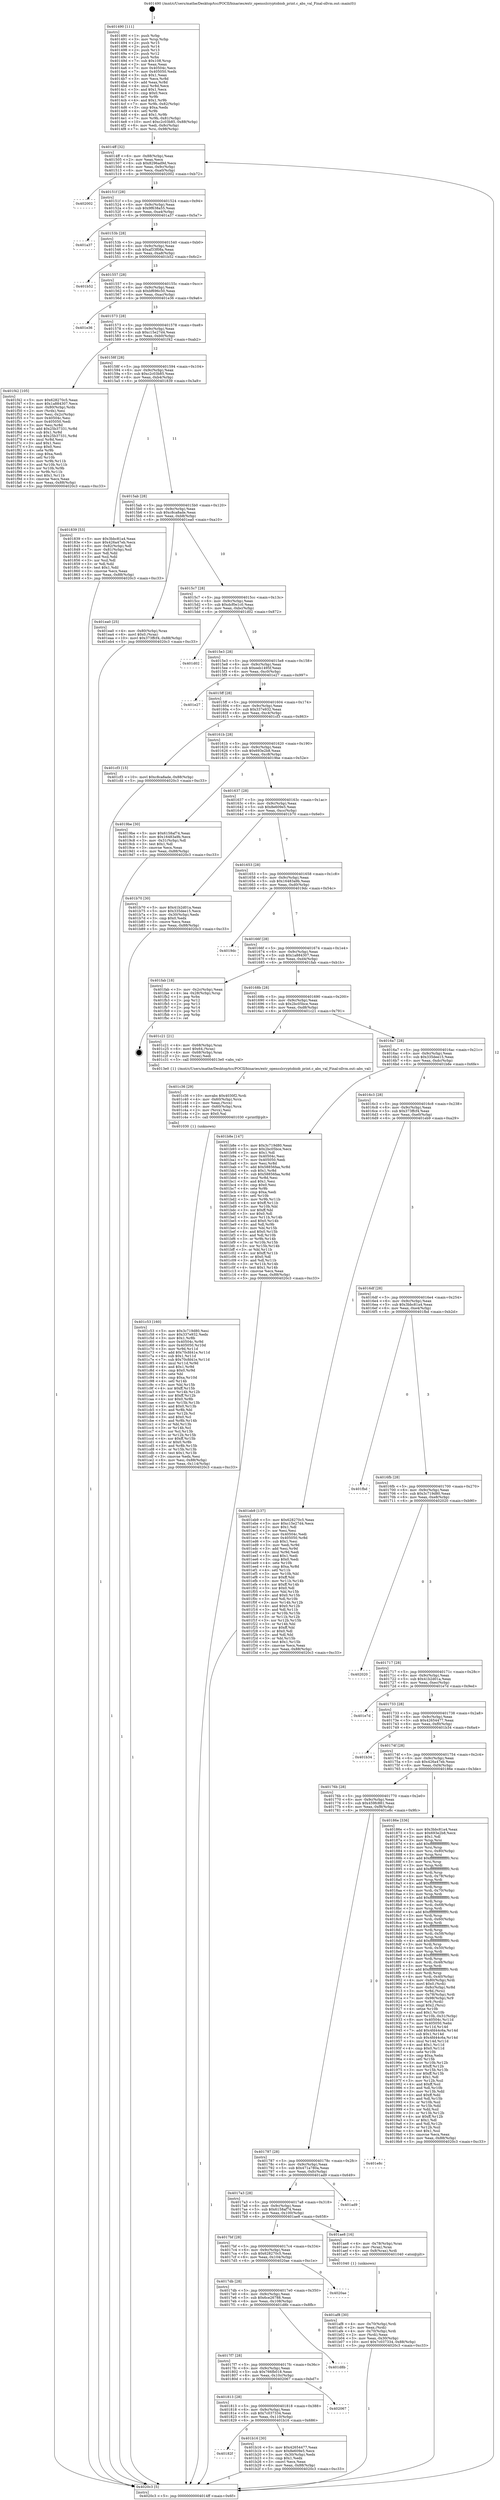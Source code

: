 digraph "0x401490" {
  label = "0x401490 (/mnt/c/Users/mathe/Desktop/tcc/POCII/binaries/extr_opensslcryptobiob_print.c_abs_val_Final-ollvm.out::main(0))"
  labelloc = "t"
  node[shape=record]

  Entry [label="",width=0.3,height=0.3,shape=circle,fillcolor=black,style=filled]
  "0x4014ff" [label="{
     0x4014ff [32]\l
     | [instrs]\l
     &nbsp;&nbsp;0x4014ff \<+6\>: mov -0x88(%rbp),%eax\l
     &nbsp;&nbsp;0x401505 \<+2\>: mov %eax,%ecx\l
     &nbsp;&nbsp;0x401507 \<+6\>: sub $0x8296ad9d,%ecx\l
     &nbsp;&nbsp;0x40150d \<+6\>: mov %eax,-0x9c(%rbp)\l
     &nbsp;&nbsp;0x401513 \<+6\>: mov %ecx,-0xa0(%rbp)\l
     &nbsp;&nbsp;0x401519 \<+6\>: je 0000000000402002 \<main+0xb72\>\l
  }"]
  "0x402002" [label="{
     0x402002\l
  }", style=dashed]
  "0x40151f" [label="{
     0x40151f [28]\l
     | [instrs]\l
     &nbsp;&nbsp;0x40151f \<+5\>: jmp 0000000000401524 \<main+0x94\>\l
     &nbsp;&nbsp;0x401524 \<+6\>: mov -0x9c(%rbp),%eax\l
     &nbsp;&nbsp;0x40152a \<+5\>: sub $0x9f638a55,%eax\l
     &nbsp;&nbsp;0x40152f \<+6\>: mov %eax,-0xa4(%rbp)\l
     &nbsp;&nbsp;0x401535 \<+6\>: je 0000000000401a37 \<main+0x5a7\>\l
  }"]
  Exit [label="",width=0.3,height=0.3,shape=circle,fillcolor=black,style=filled,peripheries=2]
  "0x401a37" [label="{
     0x401a37\l
  }", style=dashed]
  "0x40153b" [label="{
     0x40153b [28]\l
     | [instrs]\l
     &nbsp;&nbsp;0x40153b \<+5\>: jmp 0000000000401540 \<main+0xb0\>\l
     &nbsp;&nbsp;0x401540 \<+6\>: mov -0x9c(%rbp),%eax\l
     &nbsp;&nbsp;0x401546 \<+5\>: sub $0xaf33f08a,%eax\l
     &nbsp;&nbsp;0x40154b \<+6\>: mov %eax,-0xa8(%rbp)\l
     &nbsp;&nbsp;0x401551 \<+6\>: je 0000000000401b52 \<main+0x6c2\>\l
  }"]
  "0x401c53" [label="{
     0x401c53 [160]\l
     | [instrs]\l
     &nbsp;&nbsp;0x401c53 \<+5\>: mov $0x3c719d80,%esi\l
     &nbsp;&nbsp;0x401c58 \<+5\>: mov $0x337e932,%edx\l
     &nbsp;&nbsp;0x401c5d \<+3\>: mov $0x1,%r8b\l
     &nbsp;&nbsp;0x401c60 \<+8\>: mov 0x40504c,%r9d\l
     &nbsp;&nbsp;0x401c68 \<+8\>: mov 0x405050,%r10d\l
     &nbsp;&nbsp;0x401c70 \<+3\>: mov %r9d,%r11d\l
     &nbsp;&nbsp;0x401c73 \<+7\>: add $0x70cfd41e,%r11d\l
     &nbsp;&nbsp;0x401c7a \<+4\>: sub $0x1,%r11d\l
     &nbsp;&nbsp;0x401c7e \<+7\>: sub $0x70cfd41e,%r11d\l
     &nbsp;&nbsp;0x401c85 \<+4\>: imul %r11d,%r9d\l
     &nbsp;&nbsp;0x401c89 \<+4\>: and $0x1,%r9d\l
     &nbsp;&nbsp;0x401c8d \<+4\>: cmp $0x0,%r9d\l
     &nbsp;&nbsp;0x401c91 \<+3\>: sete %bl\l
     &nbsp;&nbsp;0x401c94 \<+4\>: cmp $0xa,%r10d\l
     &nbsp;&nbsp;0x401c98 \<+4\>: setl %r14b\l
     &nbsp;&nbsp;0x401c9c \<+3\>: mov %bl,%r15b\l
     &nbsp;&nbsp;0x401c9f \<+4\>: xor $0xff,%r15b\l
     &nbsp;&nbsp;0x401ca3 \<+3\>: mov %r14b,%r12b\l
     &nbsp;&nbsp;0x401ca6 \<+4\>: xor $0xff,%r12b\l
     &nbsp;&nbsp;0x401caa \<+4\>: xor $0x0,%r8b\l
     &nbsp;&nbsp;0x401cae \<+3\>: mov %r15b,%r13b\l
     &nbsp;&nbsp;0x401cb1 \<+4\>: and $0x0,%r13b\l
     &nbsp;&nbsp;0x401cb5 \<+3\>: and %r8b,%bl\l
     &nbsp;&nbsp;0x401cb8 \<+3\>: mov %r12b,%cl\l
     &nbsp;&nbsp;0x401cbb \<+3\>: and $0x0,%cl\l
     &nbsp;&nbsp;0x401cbe \<+3\>: and %r8b,%r14b\l
     &nbsp;&nbsp;0x401cc1 \<+3\>: or %bl,%r13b\l
     &nbsp;&nbsp;0x401cc4 \<+3\>: or %r14b,%cl\l
     &nbsp;&nbsp;0x401cc7 \<+3\>: xor %cl,%r13b\l
     &nbsp;&nbsp;0x401cca \<+3\>: or %r12b,%r15b\l
     &nbsp;&nbsp;0x401ccd \<+4\>: xor $0xff,%r15b\l
     &nbsp;&nbsp;0x401cd1 \<+4\>: or $0x0,%r8b\l
     &nbsp;&nbsp;0x401cd5 \<+3\>: and %r8b,%r15b\l
     &nbsp;&nbsp;0x401cd8 \<+3\>: or %r15b,%r13b\l
     &nbsp;&nbsp;0x401cdb \<+4\>: test $0x1,%r13b\l
     &nbsp;&nbsp;0x401cdf \<+3\>: cmovne %edx,%esi\l
     &nbsp;&nbsp;0x401ce2 \<+6\>: mov %esi,-0x88(%rbp)\l
     &nbsp;&nbsp;0x401ce8 \<+6\>: mov %eax,-0x114(%rbp)\l
     &nbsp;&nbsp;0x401cee \<+5\>: jmp 00000000004020c3 \<main+0xc33\>\l
  }"]
  "0x401b52" [label="{
     0x401b52\l
  }", style=dashed]
  "0x401557" [label="{
     0x401557 [28]\l
     | [instrs]\l
     &nbsp;&nbsp;0x401557 \<+5\>: jmp 000000000040155c \<main+0xcc\>\l
     &nbsp;&nbsp;0x40155c \<+6\>: mov -0x9c(%rbp),%eax\l
     &nbsp;&nbsp;0x401562 \<+5\>: sub $0xbf696c50,%eax\l
     &nbsp;&nbsp;0x401567 \<+6\>: mov %eax,-0xac(%rbp)\l
     &nbsp;&nbsp;0x40156d \<+6\>: je 0000000000401e36 \<main+0x9a6\>\l
  }"]
  "0x401c36" [label="{
     0x401c36 [29]\l
     | [instrs]\l
     &nbsp;&nbsp;0x401c36 \<+10\>: movabs $0x4030f2,%rdi\l
     &nbsp;&nbsp;0x401c40 \<+4\>: mov -0x60(%rbp),%rcx\l
     &nbsp;&nbsp;0x401c44 \<+2\>: mov %eax,(%rcx)\l
     &nbsp;&nbsp;0x401c46 \<+4\>: mov -0x60(%rbp),%rcx\l
     &nbsp;&nbsp;0x401c4a \<+2\>: mov (%rcx),%esi\l
     &nbsp;&nbsp;0x401c4c \<+2\>: mov $0x0,%al\l
     &nbsp;&nbsp;0x401c4e \<+5\>: call 0000000000401030 \<printf@plt\>\l
     | [calls]\l
     &nbsp;&nbsp;0x401030 \{1\} (unknown)\l
  }"]
  "0x401e36" [label="{
     0x401e36\l
  }", style=dashed]
  "0x401573" [label="{
     0x401573 [28]\l
     | [instrs]\l
     &nbsp;&nbsp;0x401573 \<+5\>: jmp 0000000000401578 \<main+0xe8\>\l
     &nbsp;&nbsp;0x401578 \<+6\>: mov -0x9c(%rbp),%eax\l
     &nbsp;&nbsp;0x40157e \<+5\>: sub $0xc15e27d4,%eax\l
     &nbsp;&nbsp;0x401583 \<+6\>: mov %eax,-0xb0(%rbp)\l
     &nbsp;&nbsp;0x401589 \<+6\>: je 0000000000401f42 \<main+0xab2\>\l
  }"]
  "0x40182f" [label="{
     0x40182f\l
  }", style=dashed]
  "0x401f42" [label="{
     0x401f42 [105]\l
     | [instrs]\l
     &nbsp;&nbsp;0x401f42 \<+5\>: mov $0x628270c5,%eax\l
     &nbsp;&nbsp;0x401f47 \<+5\>: mov $0x1a884307,%ecx\l
     &nbsp;&nbsp;0x401f4c \<+4\>: mov -0x80(%rbp),%rdx\l
     &nbsp;&nbsp;0x401f50 \<+2\>: mov (%rdx),%esi\l
     &nbsp;&nbsp;0x401f52 \<+3\>: mov %esi,-0x2c(%rbp)\l
     &nbsp;&nbsp;0x401f55 \<+7\>: mov 0x40504c,%esi\l
     &nbsp;&nbsp;0x401f5c \<+7\>: mov 0x405050,%edi\l
     &nbsp;&nbsp;0x401f63 \<+3\>: mov %esi,%r8d\l
     &nbsp;&nbsp;0x401f66 \<+7\>: add $0x25b37331,%r8d\l
     &nbsp;&nbsp;0x401f6d \<+4\>: sub $0x1,%r8d\l
     &nbsp;&nbsp;0x401f71 \<+7\>: sub $0x25b37331,%r8d\l
     &nbsp;&nbsp;0x401f78 \<+4\>: imul %r8d,%esi\l
     &nbsp;&nbsp;0x401f7c \<+3\>: and $0x1,%esi\l
     &nbsp;&nbsp;0x401f7f \<+3\>: cmp $0x0,%esi\l
     &nbsp;&nbsp;0x401f82 \<+4\>: sete %r9b\l
     &nbsp;&nbsp;0x401f86 \<+3\>: cmp $0xa,%edi\l
     &nbsp;&nbsp;0x401f89 \<+4\>: setl %r10b\l
     &nbsp;&nbsp;0x401f8d \<+3\>: mov %r9b,%r11b\l
     &nbsp;&nbsp;0x401f90 \<+3\>: and %r10b,%r11b\l
     &nbsp;&nbsp;0x401f93 \<+3\>: xor %r10b,%r9b\l
     &nbsp;&nbsp;0x401f96 \<+3\>: or %r9b,%r11b\l
     &nbsp;&nbsp;0x401f99 \<+4\>: test $0x1,%r11b\l
     &nbsp;&nbsp;0x401f9d \<+3\>: cmovne %ecx,%eax\l
     &nbsp;&nbsp;0x401fa0 \<+6\>: mov %eax,-0x88(%rbp)\l
     &nbsp;&nbsp;0x401fa6 \<+5\>: jmp 00000000004020c3 \<main+0xc33\>\l
  }"]
  "0x40158f" [label="{
     0x40158f [28]\l
     | [instrs]\l
     &nbsp;&nbsp;0x40158f \<+5\>: jmp 0000000000401594 \<main+0x104\>\l
     &nbsp;&nbsp;0x401594 \<+6\>: mov -0x9c(%rbp),%eax\l
     &nbsp;&nbsp;0x40159a \<+5\>: sub $0xc2c03b85,%eax\l
     &nbsp;&nbsp;0x40159f \<+6\>: mov %eax,-0xb4(%rbp)\l
     &nbsp;&nbsp;0x4015a5 \<+6\>: je 0000000000401839 \<main+0x3a9\>\l
  }"]
  "0x401b16" [label="{
     0x401b16 [30]\l
     | [instrs]\l
     &nbsp;&nbsp;0x401b16 \<+5\>: mov $0x42654477,%eax\l
     &nbsp;&nbsp;0x401b1b \<+5\>: mov $0x8e609e5,%ecx\l
     &nbsp;&nbsp;0x401b20 \<+3\>: mov -0x30(%rbp),%edx\l
     &nbsp;&nbsp;0x401b23 \<+3\>: cmp $0x1,%edx\l
     &nbsp;&nbsp;0x401b26 \<+3\>: cmovl %ecx,%eax\l
     &nbsp;&nbsp;0x401b29 \<+6\>: mov %eax,-0x88(%rbp)\l
     &nbsp;&nbsp;0x401b2f \<+5\>: jmp 00000000004020c3 \<main+0xc33\>\l
  }"]
  "0x401839" [label="{
     0x401839 [53]\l
     | [instrs]\l
     &nbsp;&nbsp;0x401839 \<+5\>: mov $0x3bbc81a4,%eax\l
     &nbsp;&nbsp;0x40183e \<+5\>: mov $0x426a47eb,%ecx\l
     &nbsp;&nbsp;0x401843 \<+6\>: mov -0x82(%rbp),%dl\l
     &nbsp;&nbsp;0x401849 \<+7\>: mov -0x81(%rbp),%sil\l
     &nbsp;&nbsp;0x401850 \<+3\>: mov %dl,%dil\l
     &nbsp;&nbsp;0x401853 \<+3\>: and %sil,%dil\l
     &nbsp;&nbsp;0x401856 \<+3\>: xor %sil,%dl\l
     &nbsp;&nbsp;0x401859 \<+3\>: or %dl,%dil\l
     &nbsp;&nbsp;0x40185c \<+4\>: test $0x1,%dil\l
     &nbsp;&nbsp;0x401860 \<+3\>: cmovne %ecx,%eax\l
     &nbsp;&nbsp;0x401863 \<+6\>: mov %eax,-0x88(%rbp)\l
     &nbsp;&nbsp;0x401869 \<+5\>: jmp 00000000004020c3 \<main+0xc33\>\l
  }"]
  "0x4015ab" [label="{
     0x4015ab [28]\l
     | [instrs]\l
     &nbsp;&nbsp;0x4015ab \<+5\>: jmp 00000000004015b0 \<main+0x120\>\l
     &nbsp;&nbsp;0x4015b0 \<+6\>: mov -0x9c(%rbp),%eax\l
     &nbsp;&nbsp;0x4015b6 \<+5\>: sub $0xc8ca8ade,%eax\l
     &nbsp;&nbsp;0x4015bb \<+6\>: mov %eax,-0xb8(%rbp)\l
     &nbsp;&nbsp;0x4015c1 \<+6\>: je 0000000000401ea0 \<main+0xa10\>\l
  }"]
  "0x4020c3" [label="{
     0x4020c3 [5]\l
     | [instrs]\l
     &nbsp;&nbsp;0x4020c3 \<+5\>: jmp 00000000004014ff \<main+0x6f\>\l
  }"]
  "0x401490" [label="{
     0x401490 [111]\l
     | [instrs]\l
     &nbsp;&nbsp;0x401490 \<+1\>: push %rbp\l
     &nbsp;&nbsp;0x401491 \<+3\>: mov %rsp,%rbp\l
     &nbsp;&nbsp;0x401494 \<+2\>: push %r15\l
     &nbsp;&nbsp;0x401496 \<+2\>: push %r14\l
     &nbsp;&nbsp;0x401498 \<+2\>: push %r13\l
     &nbsp;&nbsp;0x40149a \<+2\>: push %r12\l
     &nbsp;&nbsp;0x40149c \<+1\>: push %rbx\l
     &nbsp;&nbsp;0x40149d \<+7\>: sub $0x108,%rsp\l
     &nbsp;&nbsp;0x4014a4 \<+2\>: xor %eax,%eax\l
     &nbsp;&nbsp;0x4014a6 \<+7\>: mov 0x40504c,%ecx\l
     &nbsp;&nbsp;0x4014ad \<+7\>: mov 0x405050,%edx\l
     &nbsp;&nbsp;0x4014b4 \<+3\>: sub $0x1,%eax\l
     &nbsp;&nbsp;0x4014b7 \<+3\>: mov %ecx,%r8d\l
     &nbsp;&nbsp;0x4014ba \<+3\>: add %eax,%r8d\l
     &nbsp;&nbsp;0x4014bd \<+4\>: imul %r8d,%ecx\l
     &nbsp;&nbsp;0x4014c1 \<+3\>: and $0x1,%ecx\l
     &nbsp;&nbsp;0x4014c4 \<+3\>: cmp $0x0,%ecx\l
     &nbsp;&nbsp;0x4014c7 \<+4\>: sete %r9b\l
     &nbsp;&nbsp;0x4014cb \<+4\>: and $0x1,%r9b\l
     &nbsp;&nbsp;0x4014cf \<+7\>: mov %r9b,-0x82(%rbp)\l
     &nbsp;&nbsp;0x4014d6 \<+3\>: cmp $0xa,%edx\l
     &nbsp;&nbsp;0x4014d9 \<+4\>: setl %r9b\l
     &nbsp;&nbsp;0x4014dd \<+4\>: and $0x1,%r9b\l
     &nbsp;&nbsp;0x4014e1 \<+7\>: mov %r9b,-0x81(%rbp)\l
     &nbsp;&nbsp;0x4014e8 \<+10\>: movl $0xc2c03b85,-0x88(%rbp)\l
     &nbsp;&nbsp;0x4014f2 \<+6\>: mov %edi,-0x8c(%rbp)\l
     &nbsp;&nbsp;0x4014f8 \<+7\>: mov %rsi,-0x98(%rbp)\l
  }"]
  "0x401813" [label="{
     0x401813 [28]\l
     | [instrs]\l
     &nbsp;&nbsp;0x401813 \<+5\>: jmp 0000000000401818 \<main+0x388\>\l
     &nbsp;&nbsp;0x401818 \<+6\>: mov -0x9c(%rbp),%eax\l
     &nbsp;&nbsp;0x40181e \<+5\>: sub $0x7c037334,%eax\l
     &nbsp;&nbsp;0x401823 \<+6\>: mov %eax,-0x110(%rbp)\l
     &nbsp;&nbsp;0x401829 \<+6\>: je 0000000000401b16 \<main+0x686\>\l
  }"]
  "0x401ea0" [label="{
     0x401ea0 [25]\l
     | [instrs]\l
     &nbsp;&nbsp;0x401ea0 \<+4\>: mov -0x80(%rbp),%rax\l
     &nbsp;&nbsp;0x401ea4 \<+6\>: movl $0x0,(%rax)\l
     &nbsp;&nbsp;0x401eaa \<+10\>: movl $0x373ffcf4,-0x88(%rbp)\l
     &nbsp;&nbsp;0x401eb4 \<+5\>: jmp 00000000004020c3 \<main+0xc33\>\l
  }"]
  "0x4015c7" [label="{
     0x4015c7 [28]\l
     | [instrs]\l
     &nbsp;&nbsp;0x4015c7 \<+5\>: jmp 00000000004015cc \<main+0x13c\>\l
     &nbsp;&nbsp;0x4015cc \<+6\>: mov -0x9c(%rbp),%eax\l
     &nbsp;&nbsp;0x4015d2 \<+5\>: sub $0xdcf0e1c0,%eax\l
     &nbsp;&nbsp;0x4015d7 \<+6\>: mov %eax,-0xbc(%rbp)\l
     &nbsp;&nbsp;0x4015dd \<+6\>: je 0000000000401d02 \<main+0x872\>\l
  }"]
  "0x402067" [label="{
     0x402067\l
  }", style=dashed]
  "0x401d02" [label="{
     0x401d02\l
  }", style=dashed]
  "0x4015e3" [label="{
     0x4015e3 [28]\l
     | [instrs]\l
     &nbsp;&nbsp;0x4015e3 \<+5\>: jmp 00000000004015e8 \<main+0x158\>\l
     &nbsp;&nbsp;0x4015e8 \<+6\>: mov -0x9c(%rbp),%eax\l
     &nbsp;&nbsp;0x4015ee \<+5\>: sub $0xeeb1495f,%eax\l
     &nbsp;&nbsp;0x4015f3 \<+6\>: mov %eax,-0xc0(%rbp)\l
     &nbsp;&nbsp;0x4015f9 \<+6\>: je 0000000000401e27 \<main+0x997\>\l
  }"]
  "0x4017f7" [label="{
     0x4017f7 [28]\l
     | [instrs]\l
     &nbsp;&nbsp;0x4017f7 \<+5\>: jmp 00000000004017fc \<main+0x36c\>\l
     &nbsp;&nbsp;0x4017fc \<+6\>: mov -0x9c(%rbp),%eax\l
     &nbsp;&nbsp;0x401802 \<+5\>: sub $0x766fb018,%eax\l
     &nbsp;&nbsp;0x401807 \<+6\>: mov %eax,-0x10c(%rbp)\l
     &nbsp;&nbsp;0x40180d \<+6\>: je 0000000000402067 \<main+0xbd7\>\l
  }"]
  "0x401e27" [label="{
     0x401e27\l
  }", style=dashed]
  "0x4015ff" [label="{
     0x4015ff [28]\l
     | [instrs]\l
     &nbsp;&nbsp;0x4015ff \<+5\>: jmp 0000000000401604 \<main+0x174\>\l
     &nbsp;&nbsp;0x401604 \<+6\>: mov -0x9c(%rbp),%eax\l
     &nbsp;&nbsp;0x40160a \<+5\>: sub $0x337e932,%eax\l
     &nbsp;&nbsp;0x40160f \<+6\>: mov %eax,-0xc4(%rbp)\l
     &nbsp;&nbsp;0x401615 \<+6\>: je 0000000000401cf3 \<main+0x863\>\l
  }"]
  "0x401d8b" [label="{
     0x401d8b\l
  }", style=dashed]
  "0x401cf3" [label="{
     0x401cf3 [15]\l
     | [instrs]\l
     &nbsp;&nbsp;0x401cf3 \<+10\>: movl $0xc8ca8ade,-0x88(%rbp)\l
     &nbsp;&nbsp;0x401cfd \<+5\>: jmp 00000000004020c3 \<main+0xc33\>\l
  }"]
  "0x40161b" [label="{
     0x40161b [28]\l
     | [instrs]\l
     &nbsp;&nbsp;0x40161b \<+5\>: jmp 0000000000401620 \<main+0x190\>\l
     &nbsp;&nbsp;0x401620 \<+6\>: mov -0x9c(%rbp),%eax\l
     &nbsp;&nbsp;0x401626 \<+5\>: sub $0x693e2b8,%eax\l
     &nbsp;&nbsp;0x40162b \<+6\>: mov %eax,-0xc8(%rbp)\l
     &nbsp;&nbsp;0x401631 \<+6\>: je 00000000004019be \<main+0x52e\>\l
  }"]
  "0x4017db" [label="{
     0x4017db [28]\l
     | [instrs]\l
     &nbsp;&nbsp;0x4017db \<+5\>: jmp 00000000004017e0 \<main+0x350\>\l
     &nbsp;&nbsp;0x4017e0 \<+6\>: mov -0x9c(%rbp),%eax\l
     &nbsp;&nbsp;0x4017e6 \<+5\>: sub $0x6ce26788,%eax\l
     &nbsp;&nbsp;0x4017eb \<+6\>: mov %eax,-0x108(%rbp)\l
     &nbsp;&nbsp;0x4017f1 \<+6\>: je 0000000000401d8b \<main+0x8fb\>\l
  }"]
  "0x4019be" [label="{
     0x4019be [30]\l
     | [instrs]\l
     &nbsp;&nbsp;0x4019be \<+5\>: mov $0x6158af74,%eax\l
     &nbsp;&nbsp;0x4019c3 \<+5\>: mov $0x16483a9b,%ecx\l
     &nbsp;&nbsp;0x4019c8 \<+3\>: mov -0x31(%rbp),%dl\l
     &nbsp;&nbsp;0x4019cb \<+3\>: test $0x1,%dl\l
     &nbsp;&nbsp;0x4019ce \<+3\>: cmovne %ecx,%eax\l
     &nbsp;&nbsp;0x4019d1 \<+6\>: mov %eax,-0x88(%rbp)\l
     &nbsp;&nbsp;0x4019d7 \<+5\>: jmp 00000000004020c3 \<main+0xc33\>\l
  }"]
  "0x401637" [label="{
     0x401637 [28]\l
     | [instrs]\l
     &nbsp;&nbsp;0x401637 \<+5\>: jmp 000000000040163c \<main+0x1ac\>\l
     &nbsp;&nbsp;0x40163c \<+6\>: mov -0x9c(%rbp),%eax\l
     &nbsp;&nbsp;0x401642 \<+5\>: sub $0x8e609e5,%eax\l
     &nbsp;&nbsp;0x401647 \<+6\>: mov %eax,-0xcc(%rbp)\l
     &nbsp;&nbsp;0x40164d \<+6\>: je 0000000000401b70 \<main+0x6e0\>\l
  }"]
  "0x4020ae" [label="{
     0x4020ae\l
  }", style=dashed]
  "0x401b70" [label="{
     0x401b70 [30]\l
     | [instrs]\l
     &nbsp;&nbsp;0x401b70 \<+5\>: mov $0x41b2d01a,%eax\l
     &nbsp;&nbsp;0x401b75 \<+5\>: mov $0x335dee15,%ecx\l
     &nbsp;&nbsp;0x401b7a \<+3\>: mov -0x30(%rbp),%edx\l
     &nbsp;&nbsp;0x401b7d \<+3\>: cmp $0x0,%edx\l
     &nbsp;&nbsp;0x401b80 \<+3\>: cmove %ecx,%eax\l
     &nbsp;&nbsp;0x401b83 \<+6\>: mov %eax,-0x88(%rbp)\l
     &nbsp;&nbsp;0x401b89 \<+5\>: jmp 00000000004020c3 \<main+0xc33\>\l
  }"]
  "0x401653" [label="{
     0x401653 [28]\l
     | [instrs]\l
     &nbsp;&nbsp;0x401653 \<+5\>: jmp 0000000000401658 \<main+0x1c8\>\l
     &nbsp;&nbsp;0x401658 \<+6\>: mov -0x9c(%rbp),%eax\l
     &nbsp;&nbsp;0x40165e \<+5\>: sub $0x16483a9b,%eax\l
     &nbsp;&nbsp;0x401663 \<+6\>: mov %eax,-0xd0(%rbp)\l
     &nbsp;&nbsp;0x401669 \<+6\>: je 00000000004019dc \<main+0x54c\>\l
  }"]
  "0x401af8" [label="{
     0x401af8 [30]\l
     | [instrs]\l
     &nbsp;&nbsp;0x401af8 \<+4\>: mov -0x70(%rbp),%rdi\l
     &nbsp;&nbsp;0x401afc \<+2\>: mov %eax,(%rdi)\l
     &nbsp;&nbsp;0x401afe \<+4\>: mov -0x70(%rbp),%rdi\l
     &nbsp;&nbsp;0x401b02 \<+2\>: mov (%rdi),%eax\l
     &nbsp;&nbsp;0x401b04 \<+3\>: mov %eax,-0x30(%rbp)\l
     &nbsp;&nbsp;0x401b07 \<+10\>: movl $0x7c037334,-0x88(%rbp)\l
     &nbsp;&nbsp;0x401b11 \<+5\>: jmp 00000000004020c3 \<main+0xc33\>\l
  }"]
  "0x4019dc" [label="{
     0x4019dc\l
  }", style=dashed]
  "0x40166f" [label="{
     0x40166f [28]\l
     | [instrs]\l
     &nbsp;&nbsp;0x40166f \<+5\>: jmp 0000000000401674 \<main+0x1e4\>\l
     &nbsp;&nbsp;0x401674 \<+6\>: mov -0x9c(%rbp),%eax\l
     &nbsp;&nbsp;0x40167a \<+5\>: sub $0x1a884307,%eax\l
     &nbsp;&nbsp;0x40167f \<+6\>: mov %eax,-0xd4(%rbp)\l
     &nbsp;&nbsp;0x401685 \<+6\>: je 0000000000401fab \<main+0xb1b\>\l
  }"]
  "0x4017bf" [label="{
     0x4017bf [28]\l
     | [instrs]\l
     &nbsp;&nbsp;0x4017bf \<+5\>: jmp 00000000004017c4 \<main+0x334\>\l
     &nbsp;&nbsp;0x4017c4 \<+6\>: mov -0x9c(%rbp),%eax\l
     &nbsp;&nbsp;0x4017ca \<+5\>: sub $0x628270c5,%eax\l
     &nbsp;&nbsp;0x4017cf \<+6\>: mov %eax,-0x104(%rbp)\l
     &nbsp;&nbsp;0x4017d5 \<+6\>: je 00000000004020ae \<main+0xc1e\>\l
  }"]
  "0x401fab" [label="{
     0x401fab [18]\l
     | [instrs]\l
     &nbsp;&nbsp;0x401fab \<+3\>: mov -0x2c(%rbp),%eax\l
     &nbsp;&nbsp;0x401fae \<+4\>: lea -0x28(%rbp),%rsp\l
     &nbsp;&nbsp;0x401fb2 \<+1\>: pop %rbx\l
     &nbsp;&nbsp;0x401fb3 \<+2\>: pop %r12\l
     &nbsp;&nbsp;0x401fb5 \<+2\>: pop %r13\l
     &nbsp;&nbsp;0x401fb7 \<+2\>: pop %r14\l
     &nbsp;&nbsp;0x401fb9 \<+2\>: pop %r15\l
     &nbsp;&nbsp;0x401fbb \<+1\>: pop %rbp\l
     &nbsp;&nbsp;0x401fbc \<+1\>: ret\l
  }"]
  "0x40168b" [label="{
     0x40168b [28]\l
     | [instrs]\l
     &nbsp;&nbsp;0x40168b \<+5\>: jmp 0000000000401690 \<main+0x200\>\l
     &nbsp;&nbsp;0x401690 \<+6\>: mov -0x9c(%rbp),%eax\l
     &nbsp;&nbsp;0x401696 \<+5\>: sub $0x2bc05bce,%eax\l
     &nbsp;&nbsp;0x40169b \<+6\>: mov %eax,-0xd8(%rbp)\l
     &nbsp;&nbsp;0x4016a1 \<+6\>: je 0000000000401c21 \<main+0x791\>\l
  }"]
  "0x401ae8" [label="{
     0x401ae8 [16]\l
     | [instrs]\l
     &nbsp;&nbsp;0x401ae8 \<+4\>: mov -0x78(%rbp),%rax\l
     &nbsp;&nbsp;0x401aec \<+3\>: mov (%rax),%rax\l
     &nbsp;&nbsp;0x401aef \<+4\>: mov 0x8(%rax),%rdi\l
     &nbsp;&nbsp;0x401af3 \<+5\>: call 0000000000401040 \<atoi@plt\>\l
     | [calls]\l
     &nbsp;&nbsp;0x401040 \{1\} (unknown)\l
  }"]
  "0x401c21" [label="{
     0x401c21 [21]\l
     | [instrs]\l
     &nbsp;&nbsp;0x401c21 \<+4\>: mov -0x68(%rbp),%rax\l
     &nbsp;&nbsp;0x401c25 \<+6\>: movl $0x64,(%rax)\l
     &nbsp;&nbsp;0x401c2b \<+4\>: mov -0x68(%rbp),%rax\l
     &nbsp;&nbsp;0x401c2f \<+2\>: mov (%rax),%edi\l
     &nbsp;&nbsp;0x401c31 \<+5\>: call 00000000004013e0 \<abs_val\>\l
     | [calls]\l
     &nbsp;&nbsp;0x4013e0 \{1\} (/mnt/c/Users/mathe/Desktop/tcc/POCII/binaries/extr_opensslcryptobiob_print.c_abs_val_Final-ollvm.out::abs_val)\l
  }"]
  "0x4016a7" [label="{
     0x4016a7 [28]\l
     | [instrs]\l
     &nbsp;&nbsp;0x4016a7 \<+5\>: jmp 00000000004016ac \<main+0x21c\>\l
     &nbsp;&nbsp;0x4016ac \<+6\>: mov -0x9c(%rbp),%eax\l
     &nbsp;&nbsp;0x4016b2 \<+5\>: sub $0x335dee15,%eax\l
     &nbsp;&nbsp;0x4016b7 \<+6\>: mov %eax,-0xdc(%rbp)\l
     &nbsp;&nbsp;0x4016bd \<+6\>: je 0000000000401b8e \<main+0x6fe\>\l
  }"]
  "0x4017a3" [label="{
     0x4017a3 [28]\l
     | [instrs]\l
     &nbsp;&nbsp;0x4017a3 \<+5\>: jmp 00000000004017a8 \<main+0x318\>\l
     &nbsp;&nbsp;0x4017a8 \<+6\>: mov -0x9c(%rbp),%eax\l
     &nbsp;&nbsp;0x4017ae \<+5\>: sub $0x6158af74,%eax\l
     &nbsp;&nbsp;0x4017b3 \<+6\>: mov %eax,-0x100(%rbp)\l
     &nbsp;&nbsp;0x4017b9 \<+6\>: je 0000000000401ae8 \<main+0x658\>\l
  }"]
  "0x401b8e" [label="{
     0x401b8e [147]\l
     | [instrs]\l
     &nbsp;&nbsp;0x401b8e \<+5\>: mov $0x3c719d80,%eax\l
     &nbsp;&nbsp;0x401b93 \<+5\>: mov $0x2bc05bce,%ecx\l
     &nbsp;&nbsp;0x401b98 \<+2\>: mov $0x1,%dl\l
     &nbsp;&nbsp;0x401b9a \<+7\>: mov 0x40504c,%esi\l
     &nbsp;&nbsp;0x401ba1 \<+7\>: mov 0x405050,%edi\l
     &nbsp;&nbsp;0x401ba8 \<+3\>: mov %esi,%r8d\l
     &nbsp;&nbsp;0x401bab \<+7\>: add $0x58856faa,%r8d\l
     &nbsp;&nbsp;0x401bb2 \<+4\>: sub $0x1,%r8d\l
     &nbsp;&nbsp;0x401bb6 \<+7\>: sub $0x58856faa,%r8d\l
     &nbsp;&nbsp;0x401bbd \<+4\>: imul %r8d,%esi\l
     &nbsp;&nbsp;0x401bc1 \<+3\>: and $0x1,%esi\l
     &nbsp;&nbsp;0x401bc4 \<+3\>: cmp $0x0,%esi\l
     &nbsp;&nbsp;0x401bc7 \<+4\>: sete %r9b\l
     &nbsp;&nbsp;0x401bcb \<+3\>: cmp $0xa,%edi\l
     &nbsp;&nbsp;0x401bce \<+4\>: setl %r10b\l
     &nbsp;&nbsp;0x401bd2 \<+3\>: mov %r9b,%r11b\l
     &nbsp;&nbsp;0x401bd5 \<+4\>: xor $0xff,%r11b\l
     &nbsp;&nbsp;0x401bd9 \<+3\>: mov %r10b,%bl\l
     &nbsp;&nbsp;0x401bdc \<+3\>: xor $0xff,%bl\l
     &nbsp;&nbsp;0x401bdf \<+3\>: xor $0x0,%dl\l
     &nbsp;&nbsp;0x401be2 \<+3\>: mov %r11b,%r14b\l
     &nbsp;&nbsp;0x401be5 \<+4\>: and $0x0,%r14b\l
     &nbsp;&nbsp;0x401be9 \<+3\>: and %dl,%r9b\l
     &nbsp;&nbsp;0x401bec \<+3\>: mov %bl,%r15b\l
     &nbsp;&nbsp;0x401bef \<+4\>: and $0x0,%r15b\l
     &nbsp;&nbsp;0x401bf3 \<+3\>: and %dl,%r10b\l
     &nbsp;&nbsp;0x401bf6 \<+3\>: or %r9b,%r14b\l
     &nbsp;&nbsp;0x401bf9 \<+3\>: or %r10b,%r15b\l
     &nbsp;&nbsp;0x401bfc \<+3\>: xor %r15b,%r14b\l
     &nbsp;&nbsp;0x401bff \<+3\>: or %bl,%r11b\l
     &nbsp;&nbsp;0x401c02 \<+4\>: xor $0xff,%r11b\l
     &nbsp;&nbsp;0x401c06 \<+3\>: or $0x0,%dl\l
     &nbsp;&nbsp;0x401c09 \<+3\>: and %dl,%r11b\l
     &nbsp;&nbsp;0x401c0c \<+3\>: or %r11b,%r14b\l
     &nbsp;&nbsp;0x401c0f \<+4\>: test $0x1,%r14b\l
     &nbsp;&nbsp;0x401c13 \<+3\>: cmovne %ecx,%eax\l
     &nbsp;&nbsp;0x401c16 \<+6\>: mov %eax,-0x88(%rbp)\l
     &nbsp;&nbsp;0x401c1c \<+5\>: jmp 00000000004020c3 \<main+0xc33\>\l
  }"]
  "0x4016c3" [label="{
     0x4016c3 [28]\l
     | [instrs]\l
     &nbsp;&nbsp;0x4016c3 \<+5\>: jmp 00000000004016c8 \<main+0x238\>\l
     &nbsp;&nbsp;0x4016c8 \<+6\>: mov -0x9c(%rbp),%eax\l
     &nbsp;&nbsp;0x4016ce \<+5\>: sub $0x373ffcf4,%eax\l
     &nbsp;&nbsp;0x4016d3 \<+6\>: mov %eax,-0xe0(%rbp)\l
     &nbsp;&nbsp;0x4016d9 \<+6\>: je 0000000000401eb9 \<main+0xa29\>\l
  }"]
  "0x401ad9" [label="{
     0x401ad9\l
  }", style=dashed]
  "0x401eb9" [label="{
     0x401eb9 [137]\l
     | [instrs]\l
     &nbsp;&nbsp;0x401eb9 \<+5\>: mov $0x628270c5,%eax\l
     &nbsp;&nbsp;0x401ebe \<+5\>: mov $0xc15e27d4,%ecx\l
     &nbsp;&nbsp;0x401ec3 \<+2\>: mov $0x1,%dl\l
     &nbsp;&nbsp;0x401ec5 \<+2\>: xor %esi,%esi\l
     &nbsp;&nbsp;0x401ec7 \<+7\>: mov 0x40504c,%edi\l
     &nbsp;&nbsp;0x401ece \<+8\>: mov 0x405050,%r8d\l
     &nbsp;&nbsp;0x401ed6 \<+3\>: sub $0x1,%esi\l
     &nbsp;&nbsp;0x401ed9 \<+3\>: mov %edi,%r9d\l
     &nbsp;&nbsp;0x401edc \<+3\>: add %esi,%r9d\l
     &nbsp;&nbsp;0x401edf \<+4\>: imul %r9d,%edi\l
     &nbsp;&nbsp;0x401ee3 \<+3\>: and $0x1,%edi\l
     &nbsp;&nbsp;0x401ee6 \<+3\>: cmp $0x0,%edi\l
     &nbsp;&nbsp;0x401ee9 \<+4\>: sete %r10b\l
     &nbsp;&nbsp;0x401eed \<+4\>: cmp $0xa,%r8d\l
     &nbsp;&nbsp;0x401ef1 \<+4\>: setl %r11b\l
     &nbsp;&nbsp;0x401ef5 \<+3\>: mov %r10b,%bl\l
     &nbsp;&nbsp;0x401ef8 \<+3\>: xor $0xff,%bl\l
     &nbsp;&nbsp;0x401efb \<+3\>: mov %r11b,%r14b\l
     &nbsp;&nbsp;0x401efe \<+4\>: xor $0xff,%r14b\l
     &nbsp;&nbsp;0x401f02 \<+3\>: xor $0x0,%dl\l
     &nbsp;&nbsp;0x401f05 \<+3\>: mov %bl,%r15b\l
     &nbsp;&nbsp;0x401f08 \<+4\>: and $0x0,%r15b\l
     &nbsp;&nbsp;0x401f0c \<+3\>: and %dl,%r10b\l
     &nbsp;&nbsp;0x401f0f \<+3\>: mov %r14b,%r12b\l
     &nbsp;&nbsp;0x401f12 \<+4\>: and $0x0,%r12b\l
     &nbsp;&nbsp;0x401f16 \<+3\>: and %dl,%r11b\l
     &nbsp;&nbsp;0x401f19 \<+3\>: or %r10b,%r15b\l
     &nbsp;&nbsp;0x401f1c \<+3\>: or %r11b,%r12b\l
     &nbsp;&nbsp;0x401f1f \<+3\>: xor %r12b,%r15b\l
     &nbsp;&nbsp;0x401f22 \<+3\>: or %r14b,%bl\l
     &nbsp;&nbsp;0x401f25 \<+3\>: xor $0xff,%bl\l
     &nbsp;&nbsp;0x401f28 \<+3\>: or $0x0,%dl\l
     &nbsp;&nbsp;0x401f2b \<+2\>: and %dl,%bl\l
     &nbsp;&nbsp;0x401f2d \<+3\>: or %bl,%r15b\l
     &nbsp;&nbsp;0x401f30 \<+4\>: test $0x1,%r15b\l
     &nbsp;&nbsp;0x401f34 \<+3\>: cmovne %ecx,%eax\l
     &nbsp;&nbsp;0x401f37 \<+6\>: mov %eax,-0x88(%rbp)\l
     &nbsp;&nbsp;0x401f3d \<+5\>: jmp 00000000004020c3 \<main+0xc33\>\l
  }"]
  "0x4016df" [label="{
     0x4016df [28]\l
     | [instrs]\l
     &nbsp;&nbsp;0x4016df \<+5\>: jmp 00000000004016e4 \<main+0x254\>\l
     &nbsp;&nbsp;0x4016e4 \<+6\>: mov -0x9c(%rbp),%eax\l
     &nbsp;&nbsp;0x4016ea \<+5\>: sub $0x3bbc81a4,%eax\l
     &nbsp;&nbsp;0x4016ef \<+6\>: mov %eax,-0xe4(%rbp)\l
     &nbsp;&nbsp;0x4016f5 \<+6\>: je 0000000000401fbd \<main+0xb2d\>\l
  }"]
  "0x401787" [label="{
     0x401787 [28]\l
     | [instrs]\l
     &nbsp;&nbsp;0x401787 \<+5\>: jmp 000000000040178c \<main+0x2fc\>\l
     &nbsp;&nbsp;0x40178c \<+6\>: mov -0x9c(%rbp),%eax\l
     &nbsp;&nbsp;0x401792 \<+5\>: sub $0x471a780a,%eax\l
     &nbsp;&nbsp;0x401797 \<+6\>: mov %eax,-0xfc(%rbp)\l
     &nbsp;&nbsp;0x40179d \<+6\>: je 0000000000401ad9 \<main+0x649\>\l
  }"]
  "0x401fbd" [label="{
     0x401fbd\l
  }", style=dashed]
  "0x4016fb" [label="{
     0x4016fb [28]\l
     | [instrs]\l
     &nbsp;&nbsp;0x4016fb \<+5\>: jmp 0000000000401700 \<main+0x270\>\l
     &nbsp;&nbsp;0x401700 \<+6\>: mov -0x9c(%rbp),%eax\l
     &nbsp;&nbsp;0x401706 \<+5\>: sub $0x3c719d80,%eax\l
     &nbsp;&nbsp;0x40170b \<+6\>: mov %eax,-0xe8(%rbp)\l
     &nbsp;&nbsp;0x401711 \<+6\>: je 0000000000402020 \<main+0xb90\>\l
  }"]
  "0x401e8c" [label="{
     0x401e8c\l
  }", style=dashed]
  "0x402020" [label="{
     0x402020\l
  }", style=dashed]
  "0x401717" [label="{
     0x401717 [28]\l
     | [instrs]\l
     &nbsp;&nbsp;0x401717 \<+5\>: jmp 000000000040171c \<main+0x28c\>\l
     &nbsp;&nbsp;0x40171c \<+6\>: mov -0x9c(%rbp),%eax\l
     &nbsp;&nbsp;0x401722 \<+5\>: sub $0x41b2d01a,%eax\l
     &nbsp;&nbsp;0x401727 \<+6\>: mov %eax,-0xec(%rbp)\l
     &nbsp;&nbsp;0x40172d \<+6\>: je 0000000000401e7d \<main+0x9ed\>\l
  }"]
  "0x40176b" [label="{
     0x40176b [28]\l
     | [instrs]\l
     &nbsp;&nbsp;0x40176b \<+5\>: jmp 0000000000401770 \<main+0x2e0\>\l
     &nbsp;&nbsp;0x401770 \<+6\>: mov -0x9c(%rbp),%eax\l
     &nbsp;&nbsp;0x401776 \<+5\>: sub $0x459fc881,%eax\l
     &nbsp;&nbsp;0x40177b \<+6\>: mov %eax,-0xf8(%rbp)\l
     &nbsp;&nbsp;0x401781 \<+6\>: je 0000000000401e8c \<main+0x9fc\>\l
  }"]
  "0x401e7d" [label="{
     0x401e7d\l
  }", style=dashed]
  "0x401733" [label="{
     0x401733 [28]\l
     | [instrs]\l
     &nbsp;&nbsp;0x401733 \<+5\>: jmp 0000000000401738 \<main+0x2a8\>\l
     &nbsp;&nbsp;0x401738 \<+6\>: mov -0x9c(%rbp),%eax\l
     &nbsp;&nbsp;0x40173e \<+5\>: sub $0x42654477,%eax\l
     &nbsp;&nbsp;0x401743 \<+6\>: mov %eax,-0xf0(%rbp)\l
     &nbsp;&nbsp;0x401749 \<+6\>: je 0000000000401b34 \<main+0x6a4\>\l
  }"]
  "0x40186e" [label="{
     0x40186e [336]\l
     | [instrs]\l
     &nbsp;&nbsp;0x40186e \<+5\>: mov $0x3bbc81a4,%eax\l
     &nbsp;&nbsp;0x401873 \<+5\>: mov $0x693e2b8,%ecx\l
     &nbsp;&nbsp;0x401878 \<+2\>: mov $0x1,%dl\l
     &nbsp;&nbsp;0x40187a \<+3\>: mov %rsp,%rsi\l
     &nbsp;&nbsp;0x40187d \<+4\>: add $0xfffffffffffffff0,%rsi\l
     &nbsp;&nbsp;0x401881 \<+3\>: mov %rsi,%rsp\l
     &nbsp;&nbsp;0x401884 \<+4\>: mov %rsi,-0x80(%rbp)\l
     &nbsp;&nbsp;0x401888 \<+3\>: mov %rsp,%rsi\l
     &nbsp;&nbsp;0x40188b \<+4\>: add $0xfffffffffffffff0,%rsi\l
     &nbsp;&nbsp;0x40188f \<+3\>: mov %rsi,%rsp\l
     &nbsp;&nbsp;0x401892 \<+3\>: mov %rsp,%rdi\l
     &nbsp;&nbsp;0x401895 \<+4\>: add $0xfffffffffffffff0,%rdi\l
     &nbsp;&nbsp;0x401899 \<+3\>: mov %rdi,%rsp\l
     &nbsp;&nbsp;0x40189c \<+4\>: mov %rdi,-0x78(%rbp)\l
     &nbsp;&nbsp;0x4018a0 \<+3\>: mov %rsp,%rdi\l
     &nbsp;&nbsp;0x4018a3 \<+4\>: add $0xfffffffffffffff0,%rdi\l
     &nbsp;&nbsp;0x4018a7 \<+3\>: mov %rdi,%rsp\l
     &nbsp;&nbsp;0x4018aa \<+4\>: mov %rdi,-0x70(%rbp)\l
     &nbsp;&nbsp;0x4018ae \<+3\>: mov %rsp,%rdi\l
     &nbsp;&nbsp;0x4018b1 \<+4\>: add $0xfffffffffffffff0,%rdi\l
     &nbsp;&nbsp;0x4018b5 \<+3\>: mov %rdi,%rsp\l
     &nbsp;&nbsp;0x4018b8 \<+4\>: mov %rdi,-0x68(%rbp)\l
     &nbsp;&nbsp;0x4018bc \<+3\>: mov %rsp,%rdi\l
     &nbsp;&nbsp;0x4018bf \<+4\>: add $0xfffffffffffffff0,%rdi\l
     &nbsp;&nbsp;0x4018c3 \<+3\>: mov %rdi,%rsp\l
     &nbsp;&nbsp;0x4018c6 \<+4\>: mov %rdi,-0x60(%rbp)\l
     &nbsp;&nbsp;0x4018ca \<+3\>: mov %rsp,%rdi\l
     &nbsp;&nbsp;0x4018cd \<+4\>: add $0xfffffffffffffff0,%rdi\l
     &nbsp;&nbsp;0x4018d1 \<+3\>: mov %rdi,%rsp\l
     &nbsp;&nbsp;0x4018d4 \<+4\>: mov %rdi,-0x58(%rbp)\l
     &nbsp;&nbsp;0x4018d8 \<+3\>: mov %rsp,%rdi\l
     &nbsp;&nbsp;0x4018db \<+4\>: add $0xfffffffffffffff0,%rdi\l
     &nbsp;&nbsp;0x4018df \<+3\>: mov %rdi,%rsp\l
     &nbsp;&nbsp;0x4018e2 \<+4\>: mov %rdi,-0x50(%rbp)\l
     &nbsp;&nbsp;0x4018e6 \<+3\>: mov %rsp,%rdi\l
     &nbsp;&nbsp;0x4018e9 \<+4\>: add $0xfffffffffffffff0,%rdi\l
     &nbsp;&nbsp;0x4018ed \<+3\>: mov %rdi,%rsp\l
     &nbsp;&nbsp;0x4018f0 \<+4\>: mov %rdi,-0x48(%rbp)\l
     &nbsp;&nbsp;0x4018f4 \<+3\>: mov %rsp,%rdi\l
     &nbsp;&nbsp;0x4018f7 \<+4\>: add $0xfffffffffffffff0,%rdi\l
     &nbsp;&nbsp;0x4018fb \<+3\>: mov %rdi,%rsp\l
     &nbsp;&nbsp;0x4018fe \<+4\>: mov %rdi,-0x40(%rbp)\l
     &nbsp;&nbsp;0x401902 \<+4\>: mov -0x80(%rbp),%rdi\l
     &nbsp;&nbsp;0x401906 \<+6\>: movl $0x0,(%rdi)\l
     &nbsp;&nbsp;0x40190c \<+7\>: mov -0x8c(%rbp),%r8d\l
     &nbsp;&nbsp;0x401913 \<+3\>: mov %r8d,(%rsi)\l
     &nbsp;&nbsp;0x401916 \<+4\>: mov -0x78(%rbp),%rdi\l
     &nbsp;&nbsp;0x40191a \<+7\>: mov -0x98(%rbp),%r9\l
     &nbsp;&nbsp;0x401921 \<+3\>: mov %r9,(%rdi)\l
     &nbsp;&nbsp;0x401924 \<+3\>: cmpl $0x2,(%rsi)\l
     &nbsp;&nbsp;0x401927 \<+4\>: setne %r10b\l
     &nbsp;&nbsp;0x40192b \<+4\>: and $0x1,%r10b\l
     &nbsp;&nbsp;0x40192f \<+4\>: mov %r10b,-0x31(%rbp)\l
     &nbsp;&nbsp;0x401933 \<+8\>: mov 0x40504c,%r11d\l
     &nbsp;&nbsp;0x40193b \<+7\>: mov 0x405050,%ebx\l
     &nbsp;&nbsp;0x401942 \<+3\>: mov %r11d,%r14d\l
     &nbsp;&nbsp;0x401945 \<+7\>: add $0x4fd44c6a,%r14d\l
     &nbsp;&nbsp;0x40194c \<+4\>: sub $0x1,%r14d\l
     &nbsp;&nbsp;0x401950 \<+7\>: sub $0x4fd44c6a,%r14d\l
     &nbsp;&nbsp;0x401957 \<+4\>: imul %r14d,%r11d\l
     &nbsp;&nbsp;0x40195b \<+4\>: and $0x1,%r11d\l
     &nbsp;&nbsp;0x40195f \<+4\>: cmp $0x0,%r11d\l
     &nbsp;&nbsp;0x401963 \<+4\>: sete %r10b\l
     &nbsp;&nbsp;0x401967 \<+3\>: cmp $0xa,%ebx\l
     &nbsp;&nbsp;0x40196a \<+4\>: setl %r15b\l
     &nbsp;&nbsp;0x40196e \<+3\>: mov %r10b,%r12b\l
     &nbsp;&nbsp;0x401971 \<+4\>: xor $0xff,%r12b\l
     &nbsp;&nbsp;0x401975 \<+3\>: mov %r15b,%r13b\l
     &nbsp;&nbsp;0x401978 \<+4\>: xor $0xff,%r13b\l
     &nbsp;&nbsp;0x40197c \<+3\>: xor $0x1,%dl\l
     &nbsp;&nbsp;0x40197f \<+3\>: mov %r12b,%sil\l
     &nbsp;&nbsp;0x401982 \<+4\>: and $0xff,%sil\l
     &nbsp;&nbsp;0x401986 \<+3\>: and %dl,%r10b\l
     &nbsp;&nbsp;0x401989 \<+3\>: mov %r13b,%dil\l
     &nbsp;&nbsp;0x40198c \<+4\>: and $0xff,%dil\l
     &nbsp;&nbsp;0x401990 \<+3\>: and %dl,%r15b\l
     &nbsp;&nbsp;0x401993 \<+3\>: or %r10b,%sil\l
     &nbsp;&nbsp;0x401996 \<+3\>: or %r15b,%dil\l
     &nbsp;&nbsp;0x401999 \<+3\>: xor %dil,%sil\l
     &nbsp;&nbsp;0x40199c \<+3\>: or %r13b,%r12b\l
     &nbsp;&nbsp;0x40199f \<+4\>: xor $0xff,%r12b\l
     &nbsp;&nbsp;0x4019a3 \<+3\>: or $0x1,%dl\l
     &nbsp;&nbsp;0x4019a6 \<+3\>: and %dl,%r12b\l
     &nbsp;&nbsp;0x4019a9 \<+3\>: or %r12b,%sil\l
     &nbsp;&nbsp;0x4019ac \<+4\>: test $0x1,%sil\l
     &nbsp;&nbsp;0x4019b0 \<+3\>: cmovne %ecx,%eax\l
     &nbsp;&nbsp;0x4019b3 \<+6\>: mov %eax,-0x88(%rbp)\l
     &nbsp;&nbsp;0x4019b9 \<+5\>: jmp 00000000004020c3 \<main+0xc33\>\l
  }"]
  "0x401b34" [label="{
     0x401b34\l
  }", style=dashed]
  "0x40174f" [label="{
     0x40174f [28]\l
     | [instrs]\l
     &nbsp;&nbsp;0x40174f \<+5\>: jmp 0000000000401754 \<main+0x2c4\>\l
     &nbsp;&nbsp;0x401754 \<+6\>: mov -0x9c(%rbp),%eax\l
     &nbsp;&nbsp;0x40175a \<+5\>: sub $0x426a47eb,%eax\l
     &nbsp;&nbsp;0x40175f \<+6\>: mov %eax,-0xf4(%rbp)\l
     &nbsp;&nbsp;0x401765 \<+6\>: je 000000000040186e \<main+0x3de\>\l
  }"]
  Entry -> "0x401490" [label=" 1"]
  "0x4014ff" -> "0x402002" [label=" 0"]
  "0x4014ff" -> "0x40151f" [label=" 13"]
  "0x401fab" -> Exit [label=" 1"]
  "0x40151f" -> "0x401a37" [label=" 0"]
  "0x40151f" -> "0x40153b" [label=" 13"]
  "0x401f42" -> "0x4020c3" [label=" 1"]
  "0x40153b" -> "0x401b52" [label=" 0"]
  "0x40153b" -> "0x401557" [label=" 13"]
  "0x401eb9" -> "0x4020c3" [label=" 1"]
  "0x401557" -> "0x401e36" [label=" 0"]
  "0x401557" -> "0x401573" [label=" 13"]
  "0x401ea0" -> "0x4020c3" [label=" 1"]
  "0x401573" -> "0x401f42" [label=" 1"]
  "0x401573" -> "0x40158f" [label=" 12"]
  "0x401cf3" -> "0x4020c3" [label=" 1"]
  "0x40158f" -> "0x401839" [label=" 1"]
  "0x40158f" -> "0x4015ab" [label=" 11"]
  "0x401839" -> "0x4020c3" [label=" 1"]
  "0x401490" -> "0x4014ff" [label=" 1"]
  "0x4020c3" -> "0x4014ff" [label=" 12"]
  "0x401c53" -> "0x4020c3" [label=" 1"]
  "0x4015ab" -> "0x401ea0" [label=" 1"]
  "0x4015ab" -> "0x4015c7" [label=" 10"]
  "0x401c21" -> "0x401c36" [label=" 1"]
  "0x4015c7" -> "0x401d02" [label=" 0"]
  "0x4015c7" -> "0x4015e3" [label=" 10"]
  "0x401b8e" -> "0x4020c3" [label=" 1"]
  "0x4015e3" -> "0x401e27" [label=" 0"]
  "0x4015e3" -> "0x4015ff" [label=" 10"]
  "0x401b16" -> "0x4020c3" [label=" 1"]
  "0x4015ff" -> "0x401cf3" [label=" 1"]
  "0x4015ff" -> "0x40161b" [label=" 9"]
  "0x401813" -> "0x40182f" [label=" 0"]
  "0x40161b" -> "0x4019be" [label=" 1"]
  "0x40161b" -> "0x401637" [label=" 8"]
  "0x401c36" -> "0x401c53" [label=" 1"]
  "0x401637" -> "0x401b70" [label=" 1"]
  "0x401637" -> "0x401653" [label=" 7"]
  "0x4017f7" -> "0x401813" [label=" 1"]
  "0x401653" -> "0x4019dc" [label=" 0"]
  "0x401653" -> "0x40166f" [label=" 7"]
  "0x401b70" -> "0x4020c3" [label=" 1"]
  "0x40166f" -> "0x401fab" [label=" 1"]
  "0x40166f" -> "0x40168b" [label=" 6"]
  "0x4017db" -> "0x4017f7" [label=" 1"]
  "0x40168b" -> "0x401c21" [label=" 1"]
  "0x40168b" -> "0x4016a7" [label=" 5"]
  "0x4017db" -> "0x401d8b" [label=" 0"]
  "0x4016a7" -> "0x401b8e" [label=" 1"]
  "0x4016a7" -> "0x4016c3" [label=" 4"]
  "0x4017bf" -> "0x4017db" [label=" 1"]
  "0x4016c3" -> "0x401eb9" [label=" 1"]
  "0x4016c3" -> "0x4016df" [label=" 3"]
  "0x4017bf" -> "0x4020ae" [label=" 0"]
  "0x4016df" -> "0x401fbd" [label=" 0"]
  "0x4016df" -> "0x4016fb" [label=" 3"]
  "0x401af8" -> "0x4020c3" [label=" 1"]
  "0x4016fb" -> "0x402020" [label=" 0"]
  "0x4016fb" -> "0x401717" [label=" 3"]
  "0x401ae8" -> "0x401af8" [label=" 1"]
  "0x401717" -> "0x401e7d" [label=" 0"]
  "0x401717" -> "0x401733" [label=" 3"]
  "0x401813" -> "0x401b16" [label=" 1"]
  "0x401733" -> "0x401b34" [label=" 0"]
  "0x401733" -> "0x40174f" [label=" 3"]
  "0x401787" -> "0x4017a3" [label=" 2"]
  "0x40174f" -> "0x40186e" [label=" 1"]
  "0x40174f" -> "0x40176b" [label=" 2"]
  "0x4017a3" -> "0x401ae8" [label=" 1"]
  "0x40186e" -> "0x4020c3" [label=" 1"]
  "0x4019be" -> "0x4020c3" [label=" 1"]
  "0x4017a3" -> "0x4017bf" [label=" 1"]
  "0x40176b" -> "0x401e8c" [label=" 0"]
  "0x40176b" -> "0x401787" [label=" 2"]
  "0x4017f7" -> "0x402067" [label=" 0"]
  "0x401787" -> "0x401ad9" [label=" 0"]
}
